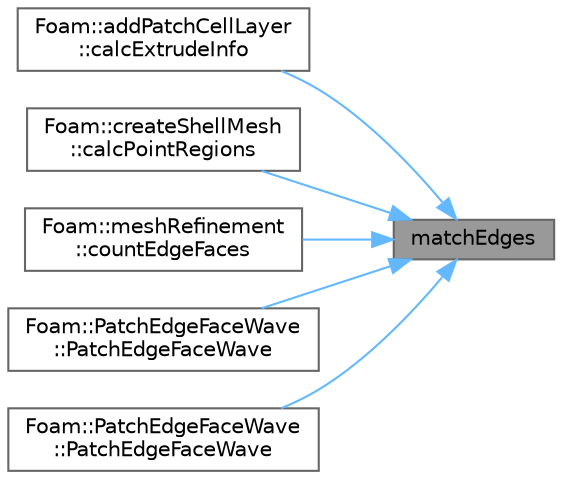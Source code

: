 digraph "matchEdges"
{
 // LATEX_PDF_SIZE
  bgcolor="transparent";
  edge [fontname=Helvetica,fontsize=10,labelfontname=Helvetica,labelfontsize=10];
  node [fontname=Helvetica,fontsize=10,shape=box,height=0.2,width=0.4];
  rankdir="RL";
  Node1 [id="Node000001",label="matchEdges",height=0.2,width=0.4,color="gray40", fillcolor="grey60", style="filled", fontcolor="black",tooltip=" "];
  Node1 -> Node2 [id="edge1_Node000001_Node000002",dir="back",color="steelblue1",style="solid",tooltip=" "];
  Node2 [id="Node000002",label="Foam::addPatchCellLayer\l::calcExtrudeInfo",height=0.2,width=0.4,color="grey40", fillcolor="white", style="filled",URL="$classFoam_1_1addPatchCellLayer.html#a867b4b4d9eeb5d68fab13b864edeb60e",tooltip=" "];
  Node1 -> Node3 [id="edge2_Node000001_Node000003",dir="back",color="steelblue1",style="solid",tooltip=" "];
  Node3 [id="Node000003",label="Foam::createShellMesh\l::calcPointRegions",height=0.2,width=0.4,color="grey40", fillcolor="white", style="filled",URL="$classFoam_1_1createShellMesh.html#ac8230cda75dd4fbcace680b12ece6eb4",tooltip=" "];
  Node1 -> Node4 [id="edge3_Node000001_Node000004",dir="back",color="steelblue1",style="solid",tooltip=" "];
  Node4 [id="Node000004",label="Foam::meshRefinement\l::countEdgeFaces",height=0.2,width=0.4,color="grey40", fillcolor="white", style="filled",URL="$classFoam_1_1meshRefinement.html#a9d924139d516067bb72146787e09e26c",tooltip=" "];
  Node1 -> Node5 [id="edge4_Node000001_Node000005",dir="back",color="steelblue1",style="solid",tooltip=" "];
  Node5 [id="Node000005",label="Foam::PatchEdgeFaceWave\l::PatchEdgeFaceWave",height=0.2,width=0.4,color="grey40", fillcolor="white", style="filled",URL="$classFoam_1_1PatchEdgeFaceWave.html#a6a2d6cda74c2d7780b3d2f09b7640196",tooltip=" "];
  Node1 -> Node6 [id="edge5_Node000001_Node000006",dir="back",color="steelblue1",style="solid",tooltip=" "];
  Node6 [id="Node000006",label="Foam::PatchEdgeFaceWave\l::PatchEdgeFaceWave",height=0.2,width=0.4,color="grey40", fillcolor="white", style="filled",URL="$classFoam_1_1PatchEdgeFaceWave.html#abde9f1217fcea49048c5f47f2ac517d4",tooltip=" "];
}
